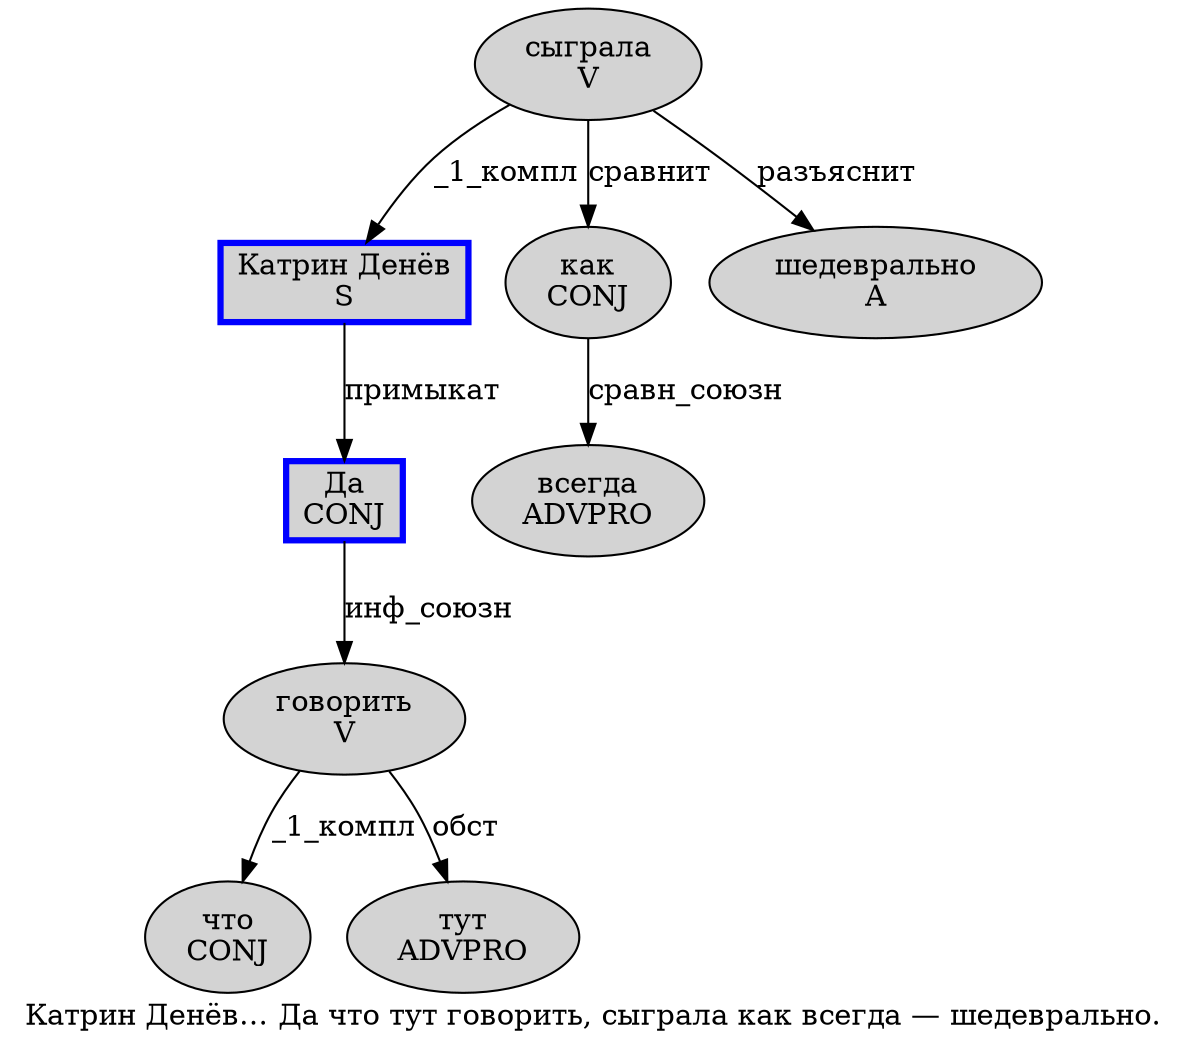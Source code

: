 digraph SENTENCE_1268 {
	graph [label="Катрин Денёв… Да что тут говорить, сыграла как всегда — шедеврально."]
	node [style=filled]
		0 [label="Катрин Денёв
S" color=blue fillcolor=lightgray penwidth=3 shape=box]
		2 [label="Да
CONJ" color=blue fillcolor=lightgray penwidth=3 shape=box]
		3 [label="что
CONJ" color="" fillcolor=lightgray penwidth=1 shape=ellipse]
		4 [label="тут
ADVPRO" color="" fillcolor=lightgray penwidth=1 shape=ellipse]
		5 [label="говорить
V" color="" fillcolor=lightgray penwidth=1 shape=ellipse]
		7 [label="сыграла
V" color="" fillcolor=lightgray penwidth=1 shape=ellipse]
		8 [label="как
CONJ" color="" fillcolor=lightgray penwidth=1 shape=ellipse]
		9 [label="всегда
ADVPRO" color="" fillcolor=lightgray penwidth=1 shape=ellipse]
		11 [label="шедеврально
A" color="" fillcolor=lightgray penwidth=1 shape=ellipse]
			8 -> 9 [label="сравн_союзн"]
			5 -> 3 [label="_1_компл"]
			5 -> 4 [label="обст"]
			2 -> 5 [label="инф_союзн"]
			7 -> 0 [label="_1_компл"]
			7 -> 8 [label="сравнит"]
			7 -> 11 [label="разъяснит"]
			0 -> 2 [label="примыкат"]
}